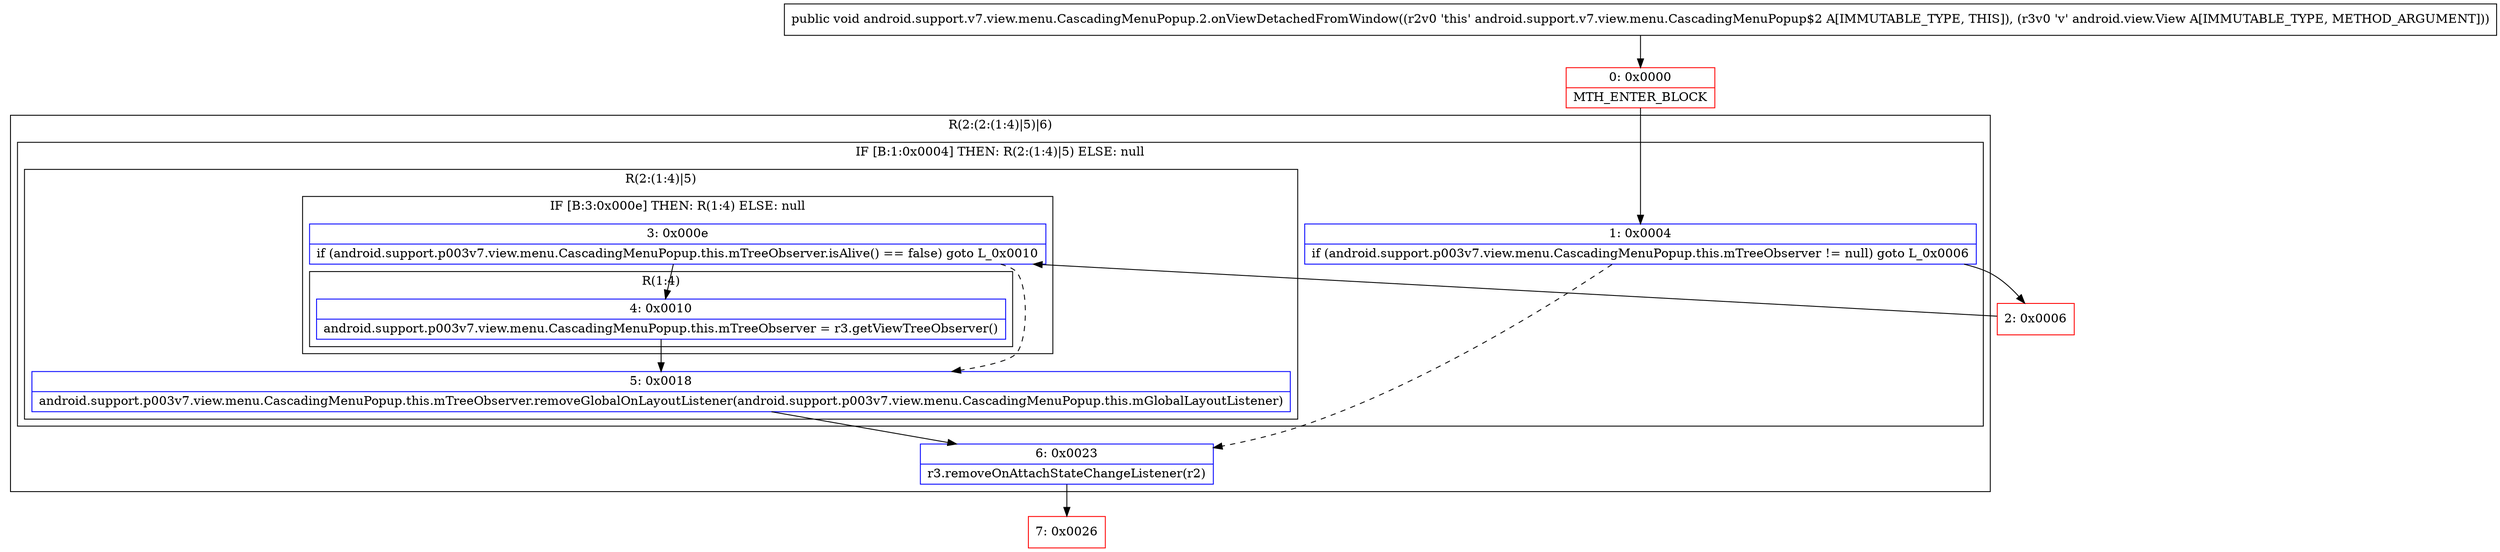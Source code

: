 digraph "CFG forandroid.support.v7.view.menu.CascadingMenuPopup.2.onViewDetachedFromWindow(Landroid\/view\/View;)V" {
subgraph cluster_Region_381914705 {
label = "R(2:(2:(1:4)|5)|6)";
node [shape=record,color=blue];
subgraph cluster_IfRegion_2027171658 {
label = "IF [B:1:0x0004] THEN: R(2:(1:4)|5) ELSE: null";
node [shape=record,color=blue];
Node_1 [shape=record,label="{1\:\ 0x0004|if (android.support.p003v7.view.menu.CascadingMenuPopup.this.mTreeObserver != null) goto L_0x0006\l}"];
subgraph cluster_Region_1360615033 {
label = "R(2:(1:4)|5)";
node [shape=record,color=blue];
subgraph cluster_IfRegion_681319613 {
label = "IF [B:3:0x000e] THEN: R(1:4) ELSE: null";
node [shape=record,color=blue];
Node_3 [shape=record,label="{3\:\ 0x000e|if (android.support.p003v7.view.menu.CascadingMenuPopup.this.mTreeObserver.isAlive() == false) goto L_0x0010\l}"];
subgraph cluster_Region_581418745 {
label = "R(1:4)";
node [shape=record,color=blue];
Node_4 [shape=record,label="{4\:\ 0x0010|android.support.p003v7.view.menu.CascadingMenuPopup.this.mTreeObserver = r3.getViewTreeObserver()\l}"];
}
}
Node_5 [shape=record,label="{5\:\ 0x0018|android.support.p003v7.view.menu.CascadingMenuPopup.this.mTreeObserver.removeGlobalOnLayoutListener(android.support.p003v7.view.menu.CascadingMenuPopup.this.mGlobalLayoutListener)\l}"];
}
}
Node_6 [shape=record,label="{6\:\ 0x0023|r3.removeOnAttachStateChangeListener(r2)\l}"];
}
Node_0 [shape=record,color=red,label="{0\:\ 0x0000|MTH_ENTER_BLOCK\l}"];
Node_2 [shape=record,color=red,label="{2\:\ 0x0006}"];
Node_7 [shape=record,color=red,label="{7\:\ 0x0026}"];
MethodNode[shape=record,label="{public void android.support.v7.view.menu.CascadingMenuPopup.2.onViewDetachedFromWindow((r2v0 'this' android.support.v7.view.menu.CascadingMenuPopup$2 A[IMMUTABLE_TYPE, THIS]), (r3v0 'v' android.view.View A[IMMUTABLE_TYPE, METHOD_ARGUMENT])) }"];
MethodNode -> Node_0;
Node_1 -> Node_2;
Node_1 -> Node_6[style=dashed];
Node_3 -> Node_4;
Node_3 -> Node_5[style=dashed];
Node_4 -> Node_5;
Node_5 -> Node_6;
Node_6 -> Node_7;
Node_0 -> Node_1;
Node_2 -> Node_3;
}

